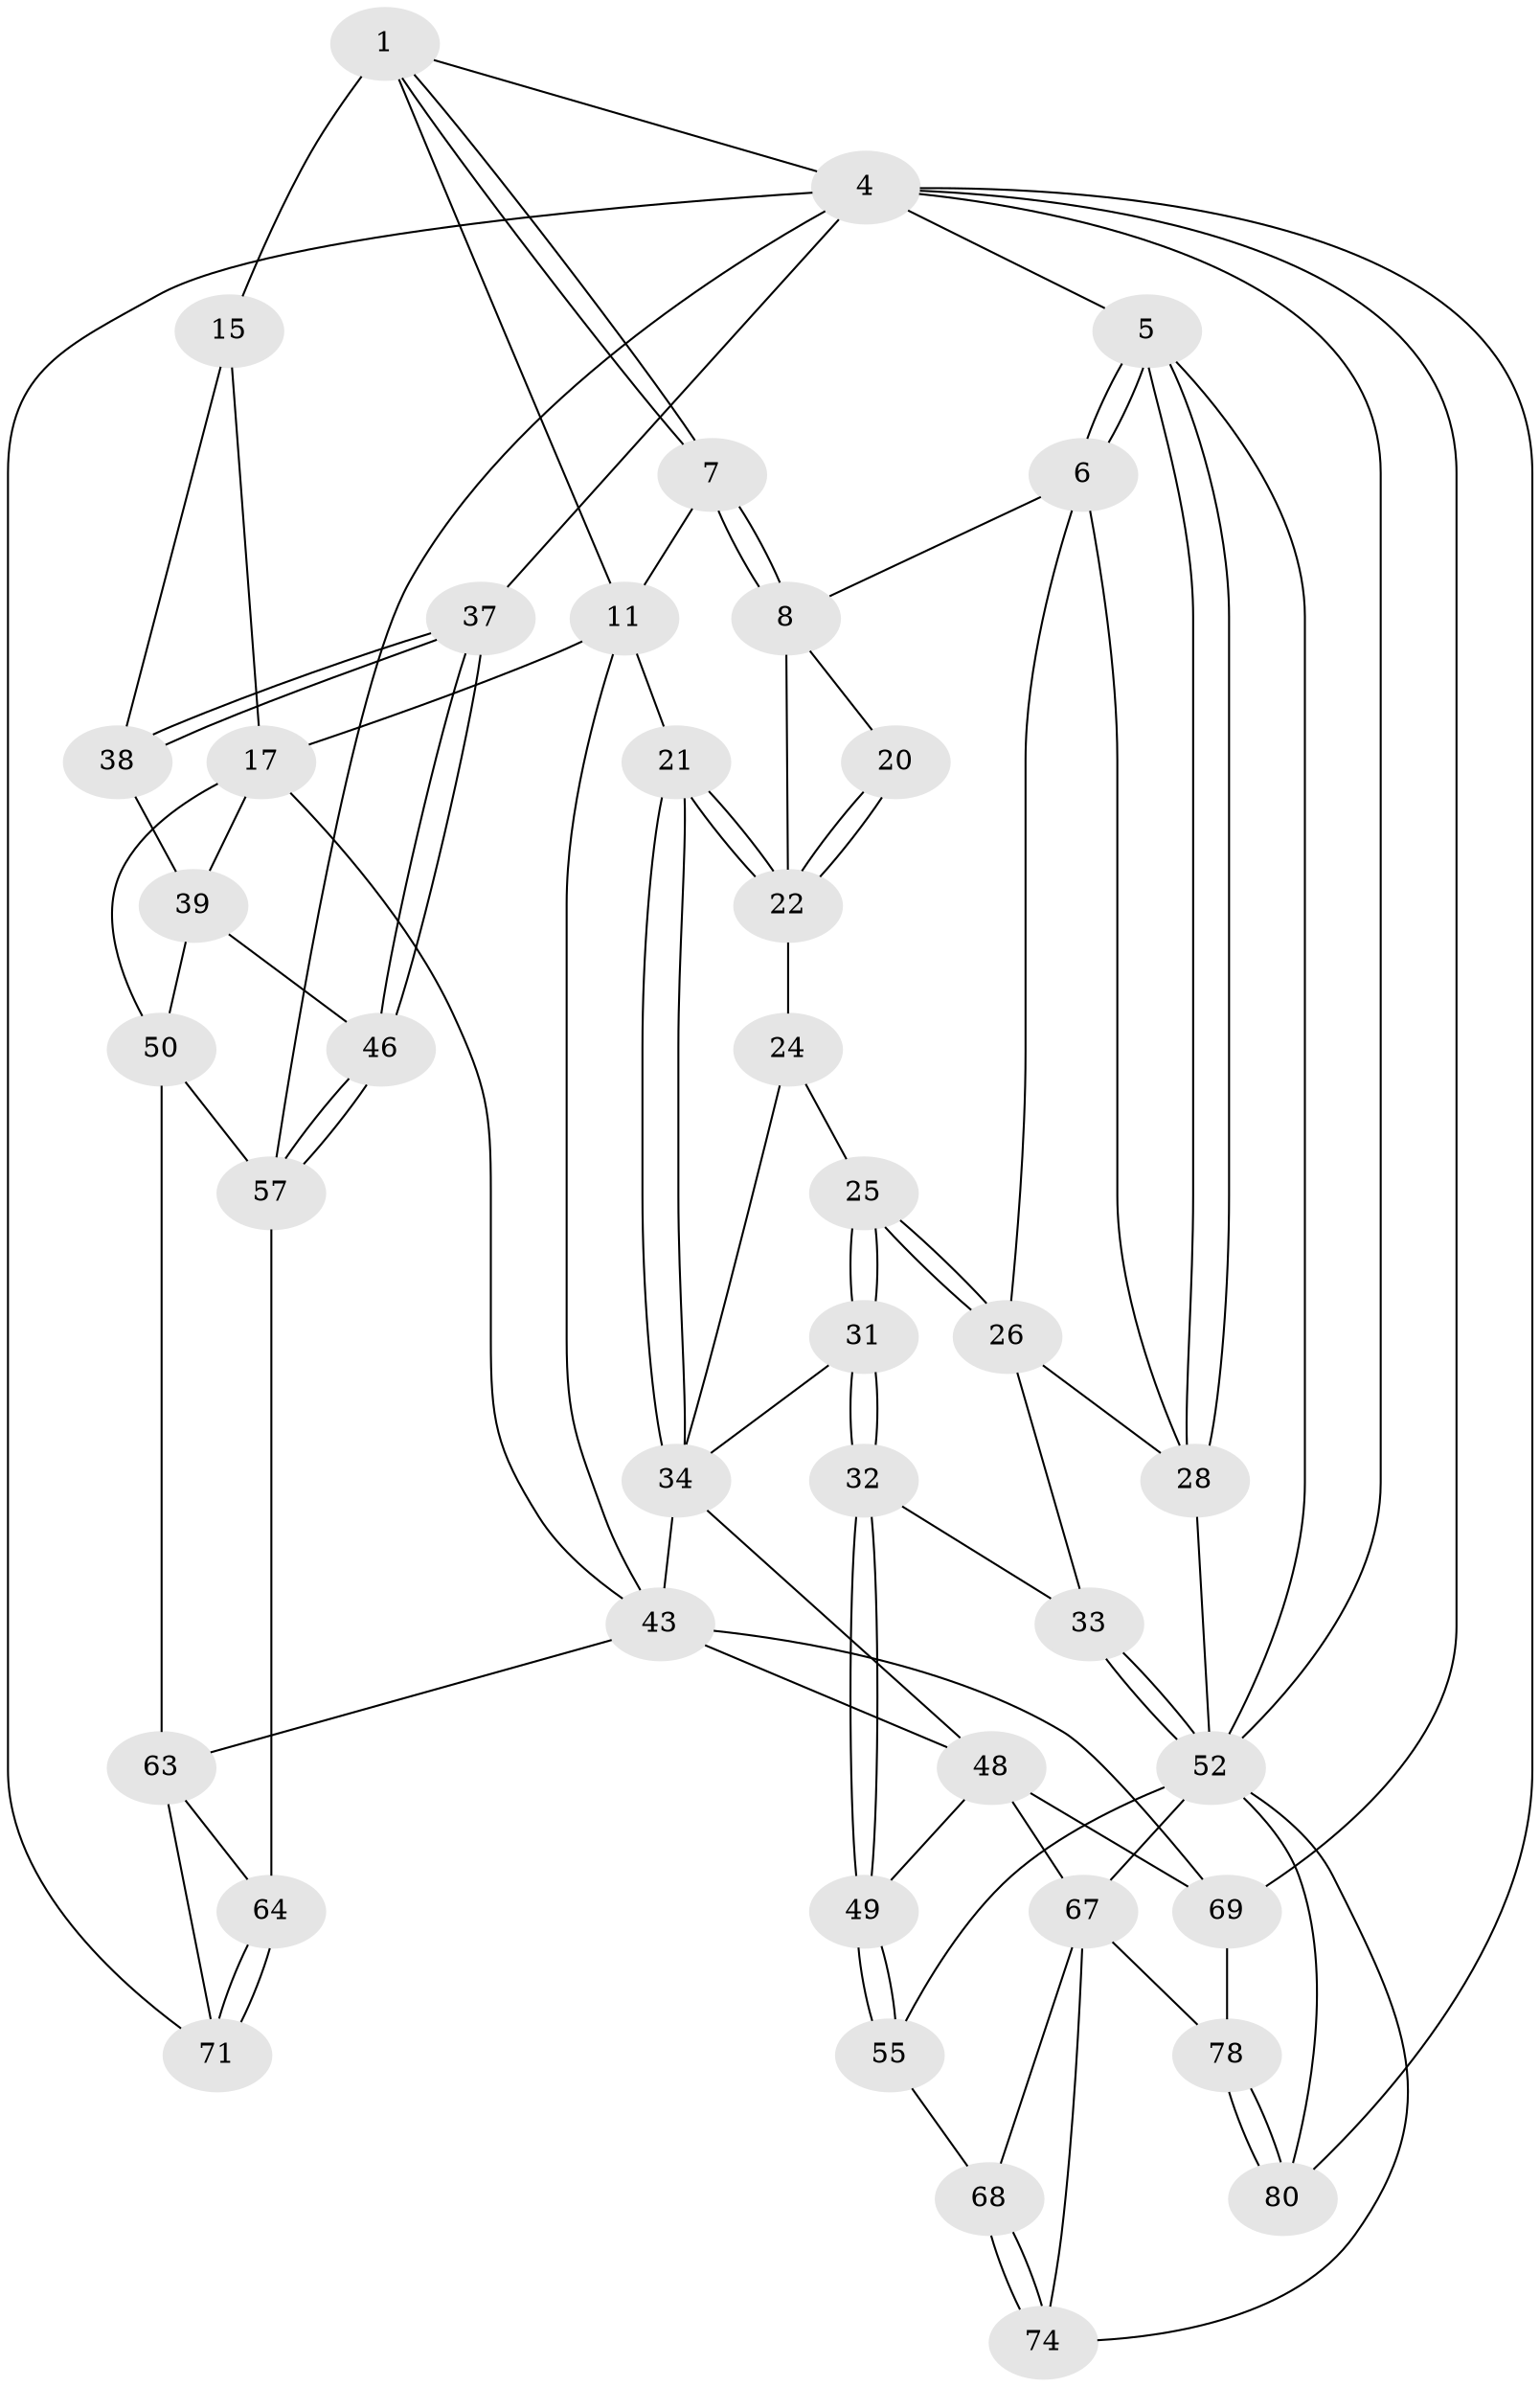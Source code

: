 // original degree distribution, {3: 0.0375, 4: 0.2125, 5: 0.5375, 6: 0.2125}
// Generated by graph-tools (version 1.1) at 2025/17/03/09/25 04:17:12]
// undirected, 40 vertices, 96 edges
graph export_dot {
graph [start="1"]
  node [color=gray90,style=filled];
  1 [pos="+0.4974230356957984+0",super="+2"];
  4 [pos="+1+0",super="+56"];
  5 [pos="+0+0"];
  6 [pos="+0.1513645802609352+0",super="+9"];
  7 [pos="+0.44947905879984285+0",super="+14"];
  8 [pos="+0.19894525650498007+0.13741980743457116",super="+19"];
  11 [pos="+0.5927170108929608+0.13796904867080373",super="+12+18"];
  15 [pos="+0.7978141940825277+0.21035145137676065",super="+16"];
  17 [pos="+0.7420997104213684+0.270280318047886",super="+40"];
  20 [pos="+0.35677769243872826+0.16106396542429735"];
  21 [pos="+0.4504747383473531+0.3498622214375976"];
  22 [pos="+0.3273461332031966+0.27636026492155225",super="+23"];
  24 [pos="+0.255104425054704+0.29484381735157267"];
  25 [pos="+0.1778352764882373+0.26004408226624265"];
  26 [pos="+0.1544850774598355+0.19082389731277205",super="+30"];
  28 [pos="+0+0",super="+29"];
  31 [pos="+0.12938575213198805+0.36969082340871734"];
  32 [pos="+0.10719500381566521+0.391839908562841"];
  33 [pos="+0.06858937874698039+0.37837759458539677"];
  34 [pos="+0.43649498299268713+0.4388549039506355",super="+35+45"];
  37 [pos="+1+0.21891866643984625"];
  38 [pos="+0.8975078674153386+0.2645829777844723"];
  39 [pos="+0.8792441017868314+0.37586535393890597",super="+47"];
  43 [pos="+0.6539455108587746+0.4963245644691921",super="+44+59"];
  46 [pos="+1+0.22791353859602964"];
  48 [pos="+0.34212771658694086+0.5107769013033477",super="+62"];
  49 [pos="+0.1875179980830853+0.5288291010564358"];
  50 [pos="+0.9301376854798409+0.5305947373485441",super="+51"];
  52 [pos="+0+0.43794043951313627",super="+53"];
  55 [pos="+0.06398398887563046+0.6697049210178727"];
  57 [pos="+1+0.6695526126030974",super="+58"];
  63 [pos="+0.7844368376558198+0.6899515866543454",super="+65"];
  64 [pos="+1+0.6780792172250893"];
  67 [pos="+0.29149109110790616+0.7786340178156638",super="+76"];
  68 [pos="+0.11719312877893173+0.7404819149045259"];
  69 [pos="+0.5740542127877784+0.8539698822473143",super="+70"];
  71 [pos="+0.8157093407063001+0.87775463439697"];
  74 [pos="+0.11161315539842363+0.8002112348257956"];
  78 [pos="+0.35450487666270114+0.9252529107109343"];
  80 [pos="+0.37234087166139673+1"];
  1 -- 7;
  1 -- 7;
  1 -- 11;
  1 -- 4;
  1 -- 15 [weight=2];
  4 -- 5;
  4 -- 37;
  4 -- 80;
  4 -- 52;
  4 -- 69;
  4 -- 71;
  4 -- 57;
  5 -- 6;
  5 -- 6;
  5 -- 28;
  5 -- 28;
  5 -- 52;
  6 -- 8;
  6 -- 26;
  6 -- 28;
  7 -- 8;
  7 -- 8;
  7 -- 11;
  8 -- 20;
  8 -- 22;
  11 -- 21;
  11 -- 17;
  11 -- 43;
  15 -- 17;
  15 -- 38;
  17 -- 50;
  17 -- 43;
  17 -- 39;
  20 -- 22;
  20 -- 22;
  21 -- 22;
  21 -- 22;
  21 -- 34;
  21 -- 34;
  22 -- 24;
  24 -- 25;
  24 -- 34;
  25 -- 26;
  25 -- 26;
  25 -- 31;
  25 -- 31;
  26 -- 33;
  26 -- 28;
  28 -- 52;
  31 -- 32;
  31 -- 32;
  31 -- 34;
  32 -- 33;
  32 -- 49;
  32 -- 49;
  33 -- 52;
  33 -- 52;
  34 -- 48;
  34 -- 43 [weight=2];
  37 -- 38;
  37 -- 38;
  37 -- 46;
  37 -- 46;
  38 -- 39;
  39 -- 50;
  39 -- 46;
  43 -- 48;
  43 -- 69;
  43 -- 63;
  46 -- 57;
  46 -- 57;
  48 -- 49;
  48 -- 67;
  48 -- 69;
  49 -- 55;
  49 -- 55;
  50 -- 63;
  50 -- 57;
  52 -- 80;
  52 -- 67;
  52 -- 55;
  52 -- 74;
  55 -- 68;
  57 -- 64;
  63 -- 64;
  63 -- 71;
  64 -- 71;
  64 -- 71;
  67 -- 68;
  67 -- 74;
  67 -- 78;
  68 -- 74;
  68 -- 74;
  69 -- 78;
  78 -- 80;
  78 -- 80;
}
